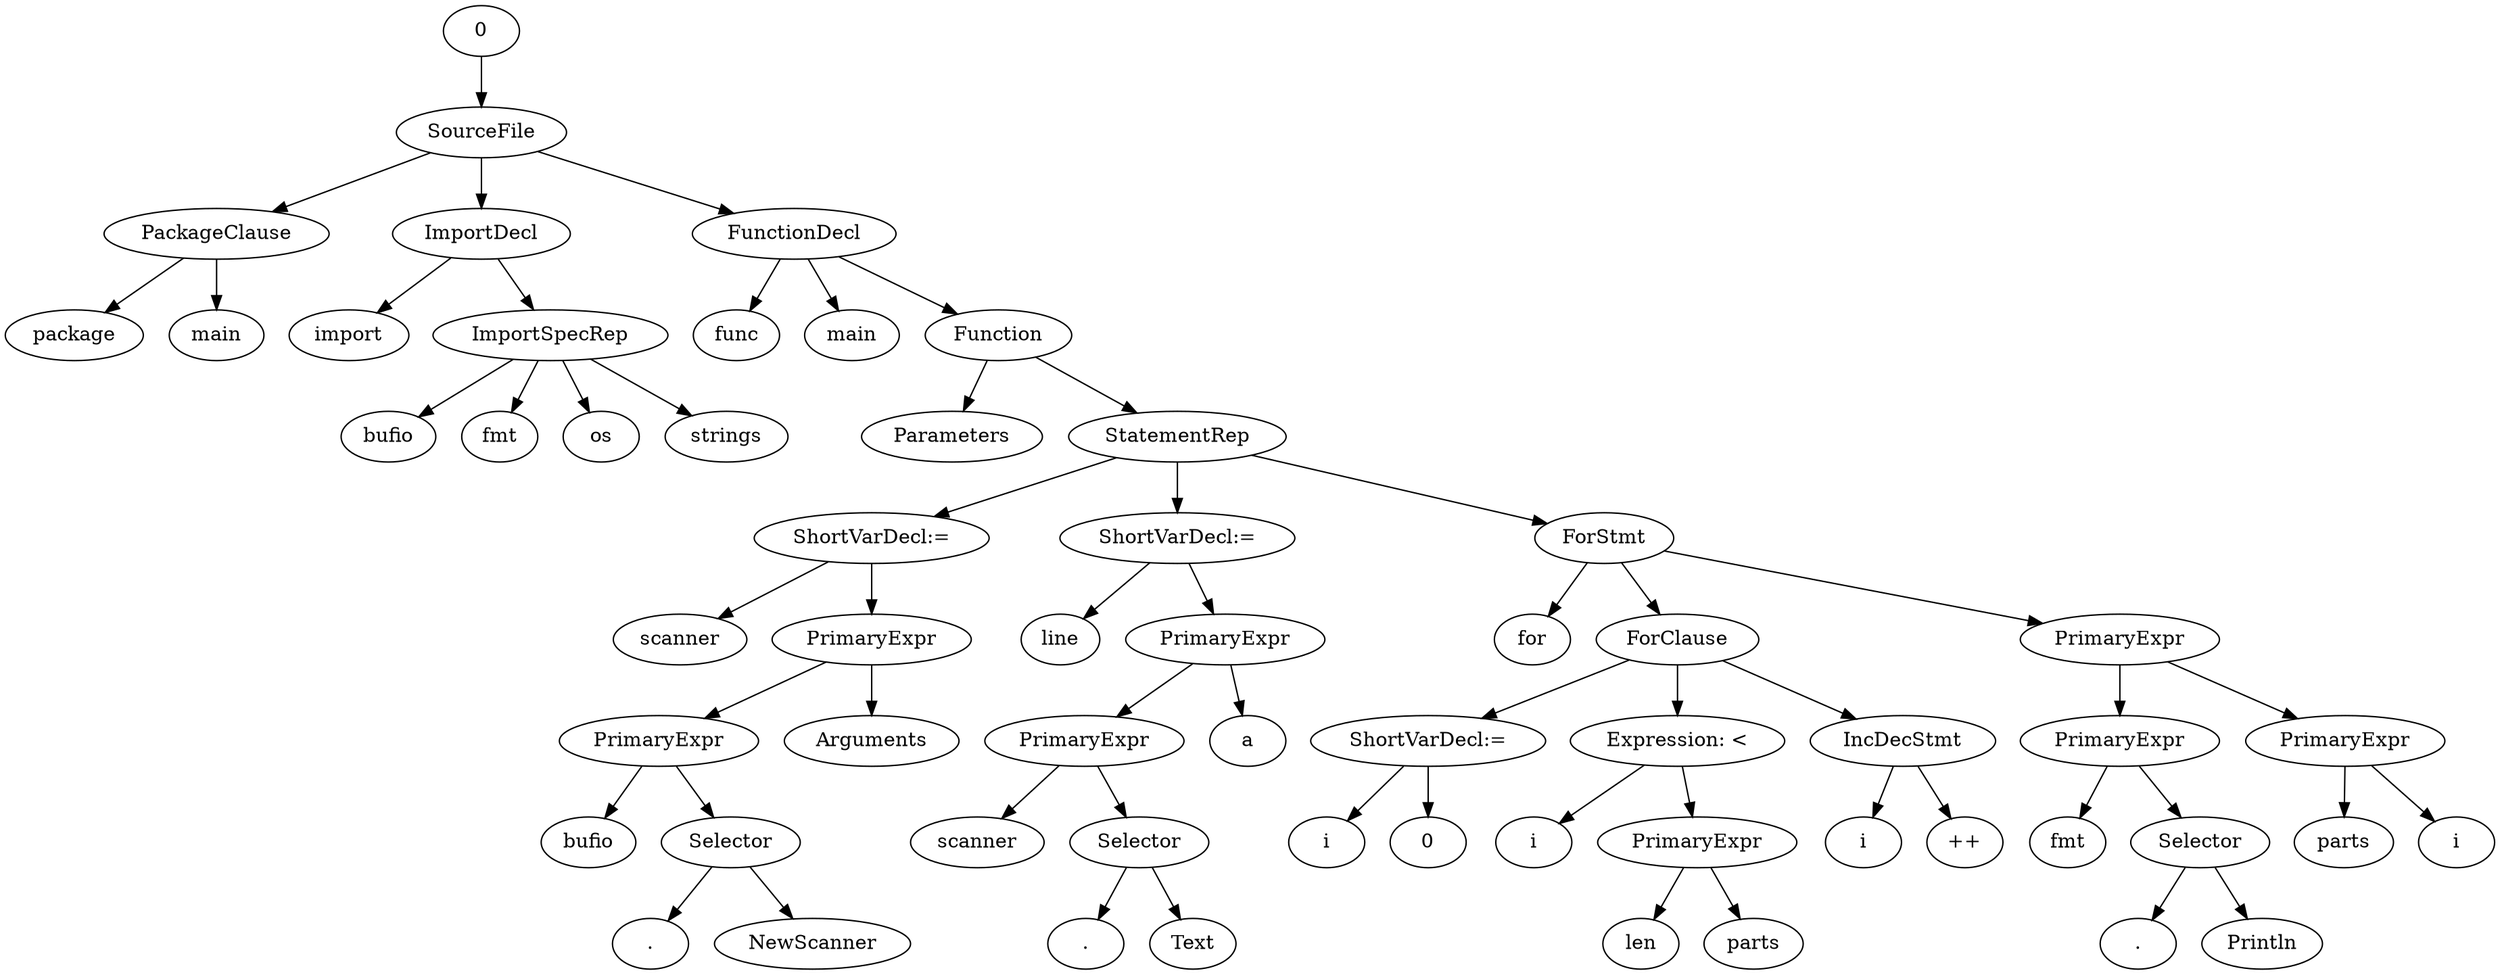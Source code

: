 strict digraph G {
1 [label="SourceFile"];
0 -> 1;
2 [label="PackageClause"];
1 -> 2;
3 [label="package"];
2 -> 3;
5 [label="main"];
2 -> 5;
7 [label="ImportDecl"];
1 -> 7;
8 [label="import"];
7 -> 8;
9 [label="ImportSpecRep"];
7 -> 9;
12 [label="bufio"];
9 -> 12;
15 [label="fmt"];
9 -> 15;
18 [label="os"];
9 -> 18;
21 [label="strings"];
9 -> 21;
24 [label="FunctionDecl"];
1 -> 24;
25 [label="func"];
24 -> 25;
27 [label="main"];
24 -> 27;
28 [label="Function"];
24 -> 28;
30 [label="Parameters"];
28 -> 30;
33 [label="StatementRep"];
28 -> 33;
36 [label="ShortVarDecl:="];
33 -> 36;
37 [label="scanner"];
36 -> 37;
40 [label="PrimaryExpr"];
36 -> 40;
41 [label="PrimaryExpr"];
40 -> 41;
45 [label="bufio"];
41 -> 45;
46 [label="Selector"];
41 -> 46;
47 [label="."];
46 -> 47;
48 [label="NewScanner"];
46 -> 48;
49 [label="Arguments"];
40 -> 49;
52 [label="ShortVarDecl:="];
33 -> 52;
53 [label="line"];
52 -> 53;
56 [label="PrimaryExpr"];
52 -> 56;
57 [label="PrimaryExpr"];
56 -> 57;
61 [label="scanner"];
57 -> 61;
62 [label="Selector"];
57 -> 62;
63 [label="."];
62 -> 63;
64 [label="Text"];
62 -> 64;
73 [label="a"];
56 -> 73;
75 [label="ForStmt"];
33 -> 75;
76 [label="for"];
75 -> 76;
78 [label="ForClause"];
75 -> 78;
80 [label="ShortVarDecl:="];
78 -> 80;
81 [label="i"];
80 -> 81;
88 [label="0"];
80 -> 88;
91 [label="Expression: <"];
78 -> 91;
97 [label="i"];
91 -> 97;
100 [label="PrimaryExpr"];
91 -> 100;
104 [label="len"];
100 -> 104;
113 [label="parts"];
100 -> 113;
115 [label="IncDecStmt"];
78 -> 115;
121 [label="i"];
115 -> 121;
122 [label="++"];
115 -> 122;
130 [label="PrimaryExpr"];
75 -> 130;
131 [label="PrimaryExpr"];
130 -> 131;
135 [label="fmt"];
131 -> 135;
136 [label="Selector"];
131 -> 136;
137 [label="."];
136 -> 137;
138 [label="Println"];
136 -> 138;
144 [label="PrimaryExpr"];
130 -> 144;
148 [label="parts"];
144 -> 148;
155 [label="i"];
144 -> 155;
}
